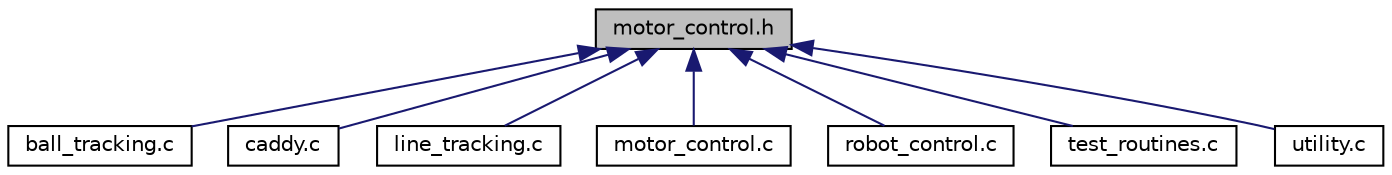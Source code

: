 digraph "motor_control.h"
{
  edge [fontname="Helvetica",fontsize="10",labelfontname="Helvetica",labelfontsize="10"];
  node [fontname="Helvetica",fontsize="10",shape=record];
  Node1 [label="motor_control.h",height=0.2,width=0.4,color="black", fillcolor="grey75", style="filled" fontcolor="black"];
  Node1 -> Node2 [dir="back",color="midnightblue",fontsize="10",style="solid",fontname="Helvetica"];
  Node2 [label="ball_tracking.c",height=0.2,width=0.4,color="black", fillcolor="white", style="filled",URL="$ball__tracking_8c.html"];
  Node1 -> Node3 [dir="back",color="midnightblue",fontsize="10",style="solid",fontname="Helvetica"];
  Node3 [label="caddy.c",height=0.2,width=0.4,color="black", fillcolor="white", style="filled",URL="$caddy_8c.html",tooltip="Caddy&#39;s main loop and Atmel initialization."];
  Node1 -> Node4 [dir="back",color="midnightblue",fontsize="10",style="solid",fontname="Helvetica"];
  Node4 [label="line_tracking.c",height=0.2,width=0.4,color="black", fillcolor="white", style="filled",URL="$line__tracking_8c_source.html"];
  Node1 -> Node5 [dir="back",color="midnightblue",fontsize="10",style="solid",fontname="Helvetica"];
  Node5 [label="motor_control.c",height=0.2,width=0.4,color="black", fillcolor="white", style="filled",URL="$motor__control_8c_source.html"];
  Node1 -> Node6 [dir="back",color="midnightblue",fontsize="10",style="solid",fontname="Helvetica"];
  Node6 [label="robot_control.c",height=0.2,width=0.4,color="black", fillcolor="white", style="filled",URL="$robot__control_8c.html"];
  Node1 -> Node7 [dir="back",color="midnightblue",fontsize="10",style="solid",fontname="Helvetica"];
  Node7 [label="test_routines.c",height=0.2,width=0.4,color="black", fillcolor="white", style="filled",URL="$test__routines_8c_source.html"];
  Node1 -> Node8 [dir="back",color="midnightblue",fontsize="10",style="solid",fontname="Helvetica"];
  Node8 [label="utility.c",height=0.2,width=0.4,color="black", fillcolor="white", style="filled",URL="$utility_8c_source.html"];
}
